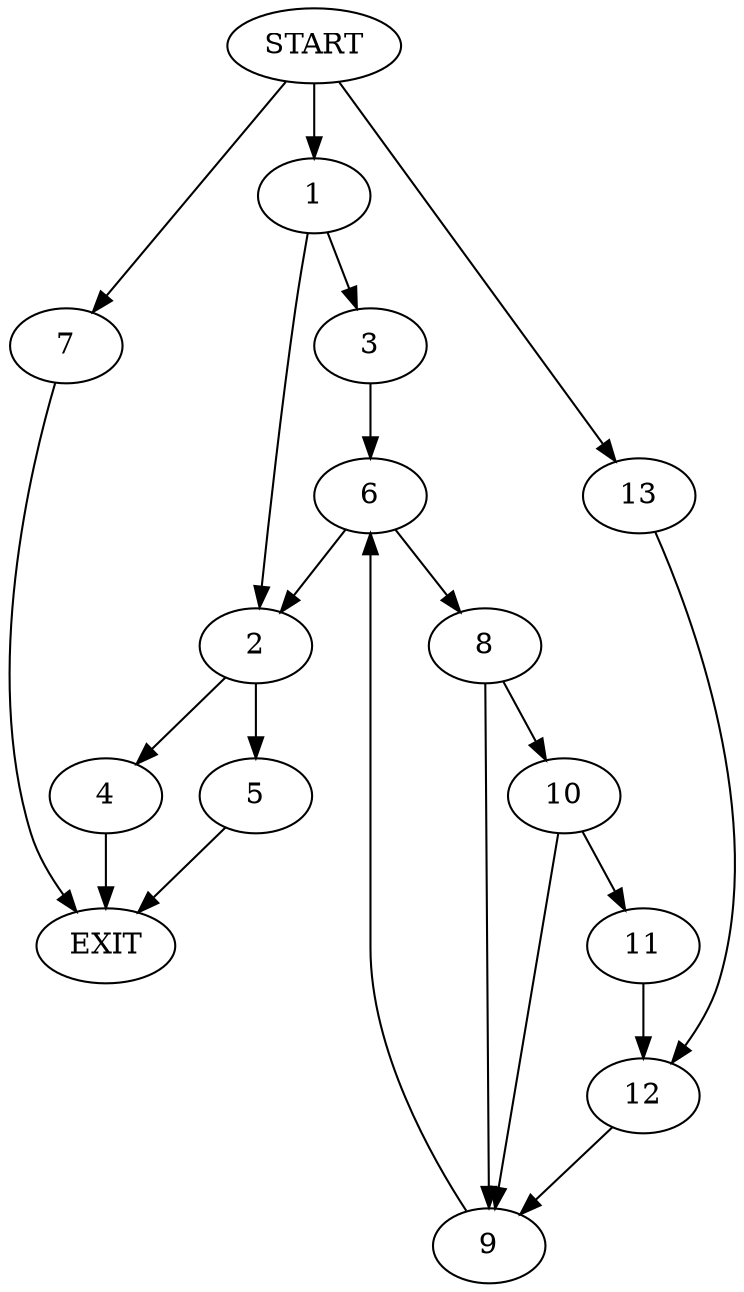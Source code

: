 digraph {
0 [label="START"]
14 [label="EXIT"]
0 -> 1
1 -> 2
1 -> 3
2 -> 4
2 -> 5
3 -> 6
0 -> 7
7 -> 14
6 -> 2
6 -> 8
8 -> 9
8 -> 10
9 -> 6
10 -> 9
10 -> 11
11 -> 12
12 -> 9
0 -> 13
13 -> 12
5 -> 14
4 -> 14
}
